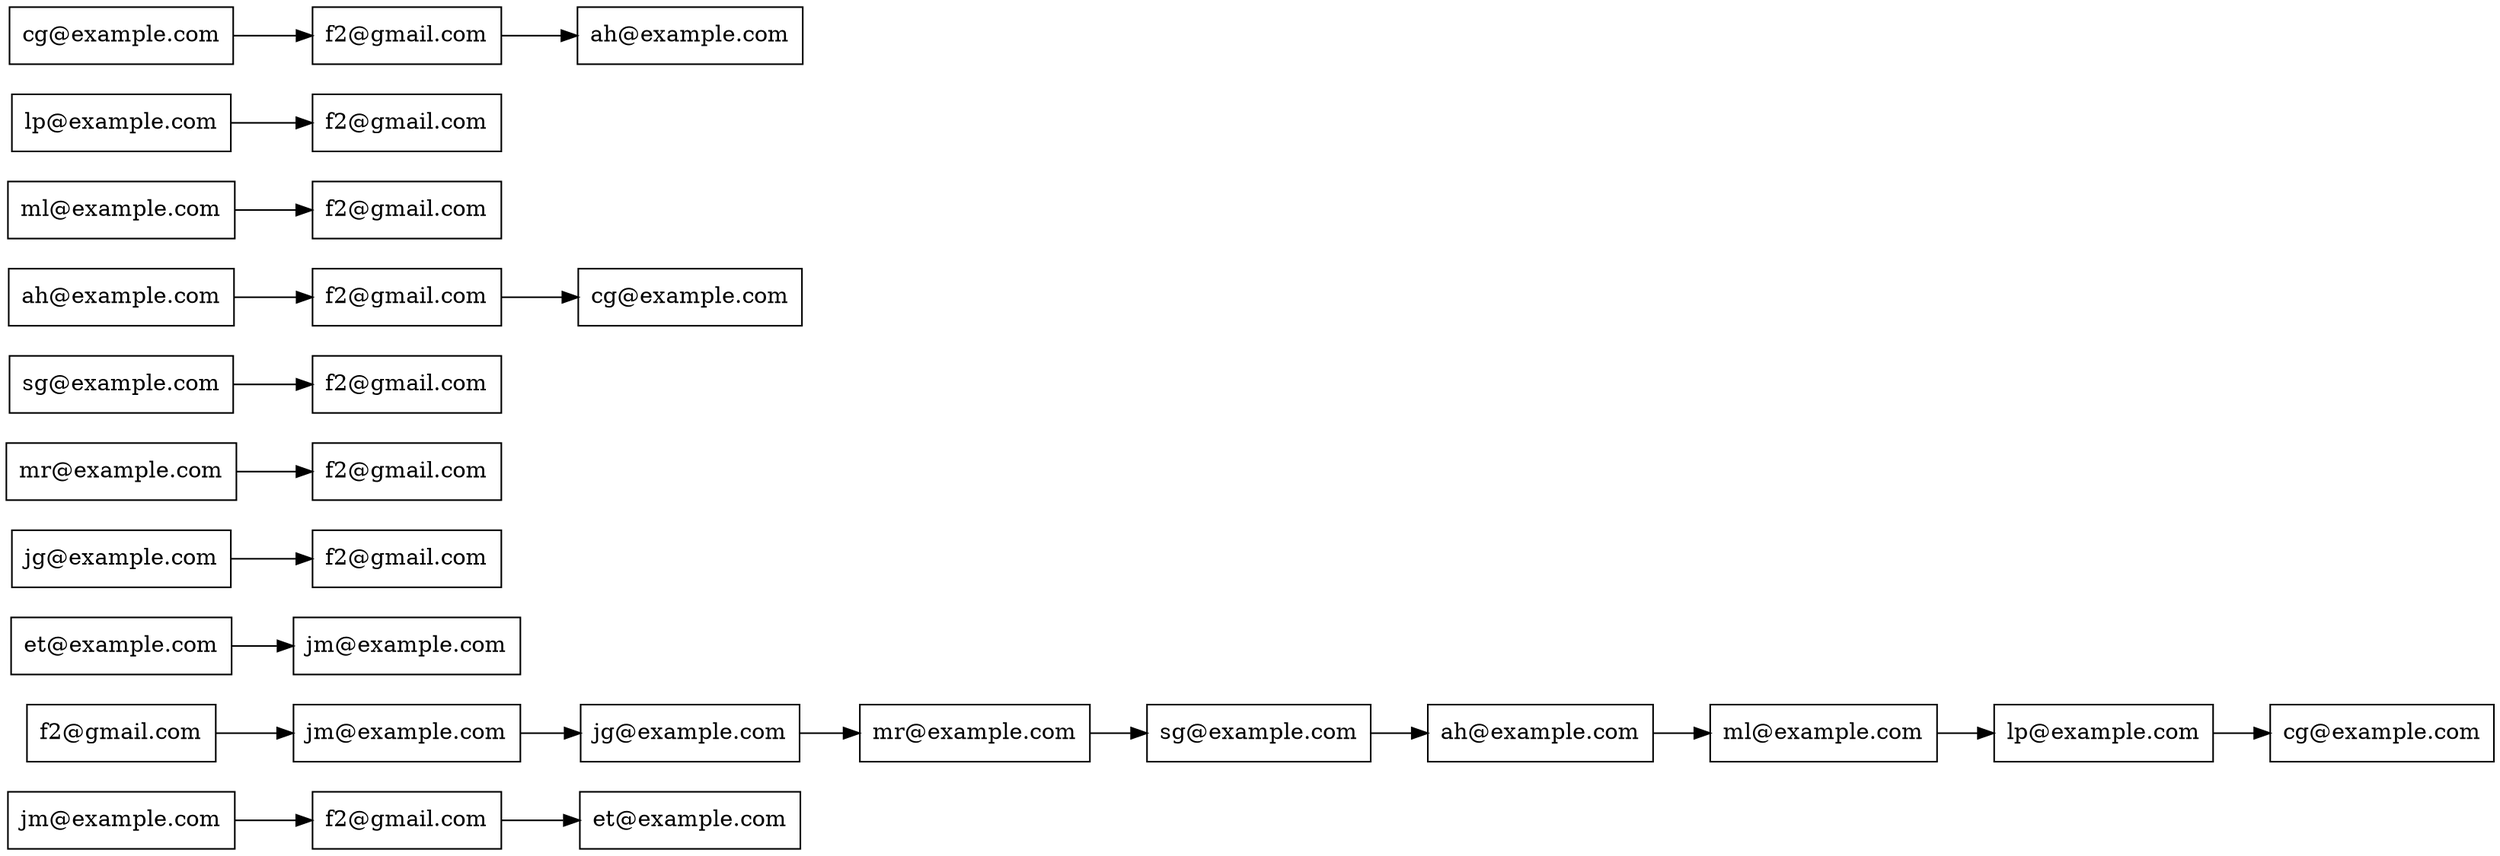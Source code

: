 digraph G {
rankdir=LR;
node [shape=record];
"jm@example.com" [label="jm@example.com"];
"f2@gmail.com_1" [label="f2@gmail.com"];
"jm@example.com" -> "f2@gmail.com_1";
"et@example.com_2" [label="et@example.com"];
"f2@gmail.com_1" -> "et@example.com_2";
"f2@gmail.com" [label="f2@gmail.com"];
"jm@example.com_3" [label="jm@example.com"];
"f2@gmail.com" -> "jm@example.com_3";
"jg@example.com_4" [label="jg@example.com"];
"jm@example.com_3" -> "jg@example.com_4";
"mr@example.com_5" [label="mr@example.com"];
"jg@example.com_4" -> "mr@example.com_5";
"sg@example.com_6" [label="sg@example.com"];
"mr@example.com_5" -> "sg@example.com_6";
"ah@example.com_7" [label="ah@example.com"];
"sg@example.com_6" -> "ah@example.com_7";
"ml@example.com_8" [label="ml@example.com"];
"ah@example.com_7" -> "ml@example.com_8";
"lp@example.com_9" [label="lp@example.com"];
"ml@example.com_8" -> "lp@example.com_9";
"cg@example.com_10" [label="cg@example.com"];
"lp@example.com_9" -> "cg@example.com_10";
"et@example.com" [label="et@example.com"];
"jm@example.com_11" [label="jm@example.com"];
"et@example.com" -> "jm@example.com_11";
"jg@example.com" [label="jg@example.com"];
"f2@gmail.com_12" [label="f2@gmail.com"];
"jg@example.com" -> "f2@gmail.com_12";
"mr@example.com" [label="mr@example.com"];
"f2@gmail.com_13" [label="f2@gmail.com"];
"mr@example.com" -> "f2@gmail.com_13";
"sg@example.com" [label="sg@example.com"];
"f2@gmail.com_14" [label="f2@gmail.com"];
"sg@example.com" -> "f2@gmail.com_14";
"ah@example.com" [label="ah@example.com"];
"f2@gmail.com_15" [label="f2@gmail.com"];
"ah@example.com" -> "f2@gmail.com_15";
"cg@example.com_16" [label="cg@example.com"];
"f2@gmail.com_15" -> "cg@example.com_16";
"ml@example.com" [label="ml@example.com"];
"f2@gmail.com_17" [label="f2@gmail.com"];
"ml@example.com" -> "f2@gmail.com_17";
"lp@example.com" [label="lp@example.com"];
"f2@gmail.com_18" [label="f2@gmail.com"];
"lp@example.com" -> "f2@gmail.com_18";
"cg@example.com" [label="cg@example.com"];
"f2@gmail.com_19" [label="f2@gmail.com"];
"cg@example.com" -> "f2@gmail.com_19";
"ah@example.com_20" [label="ah@example.com"];
"f2@gmail.com_19" -> "ah@example.com_20";
}
